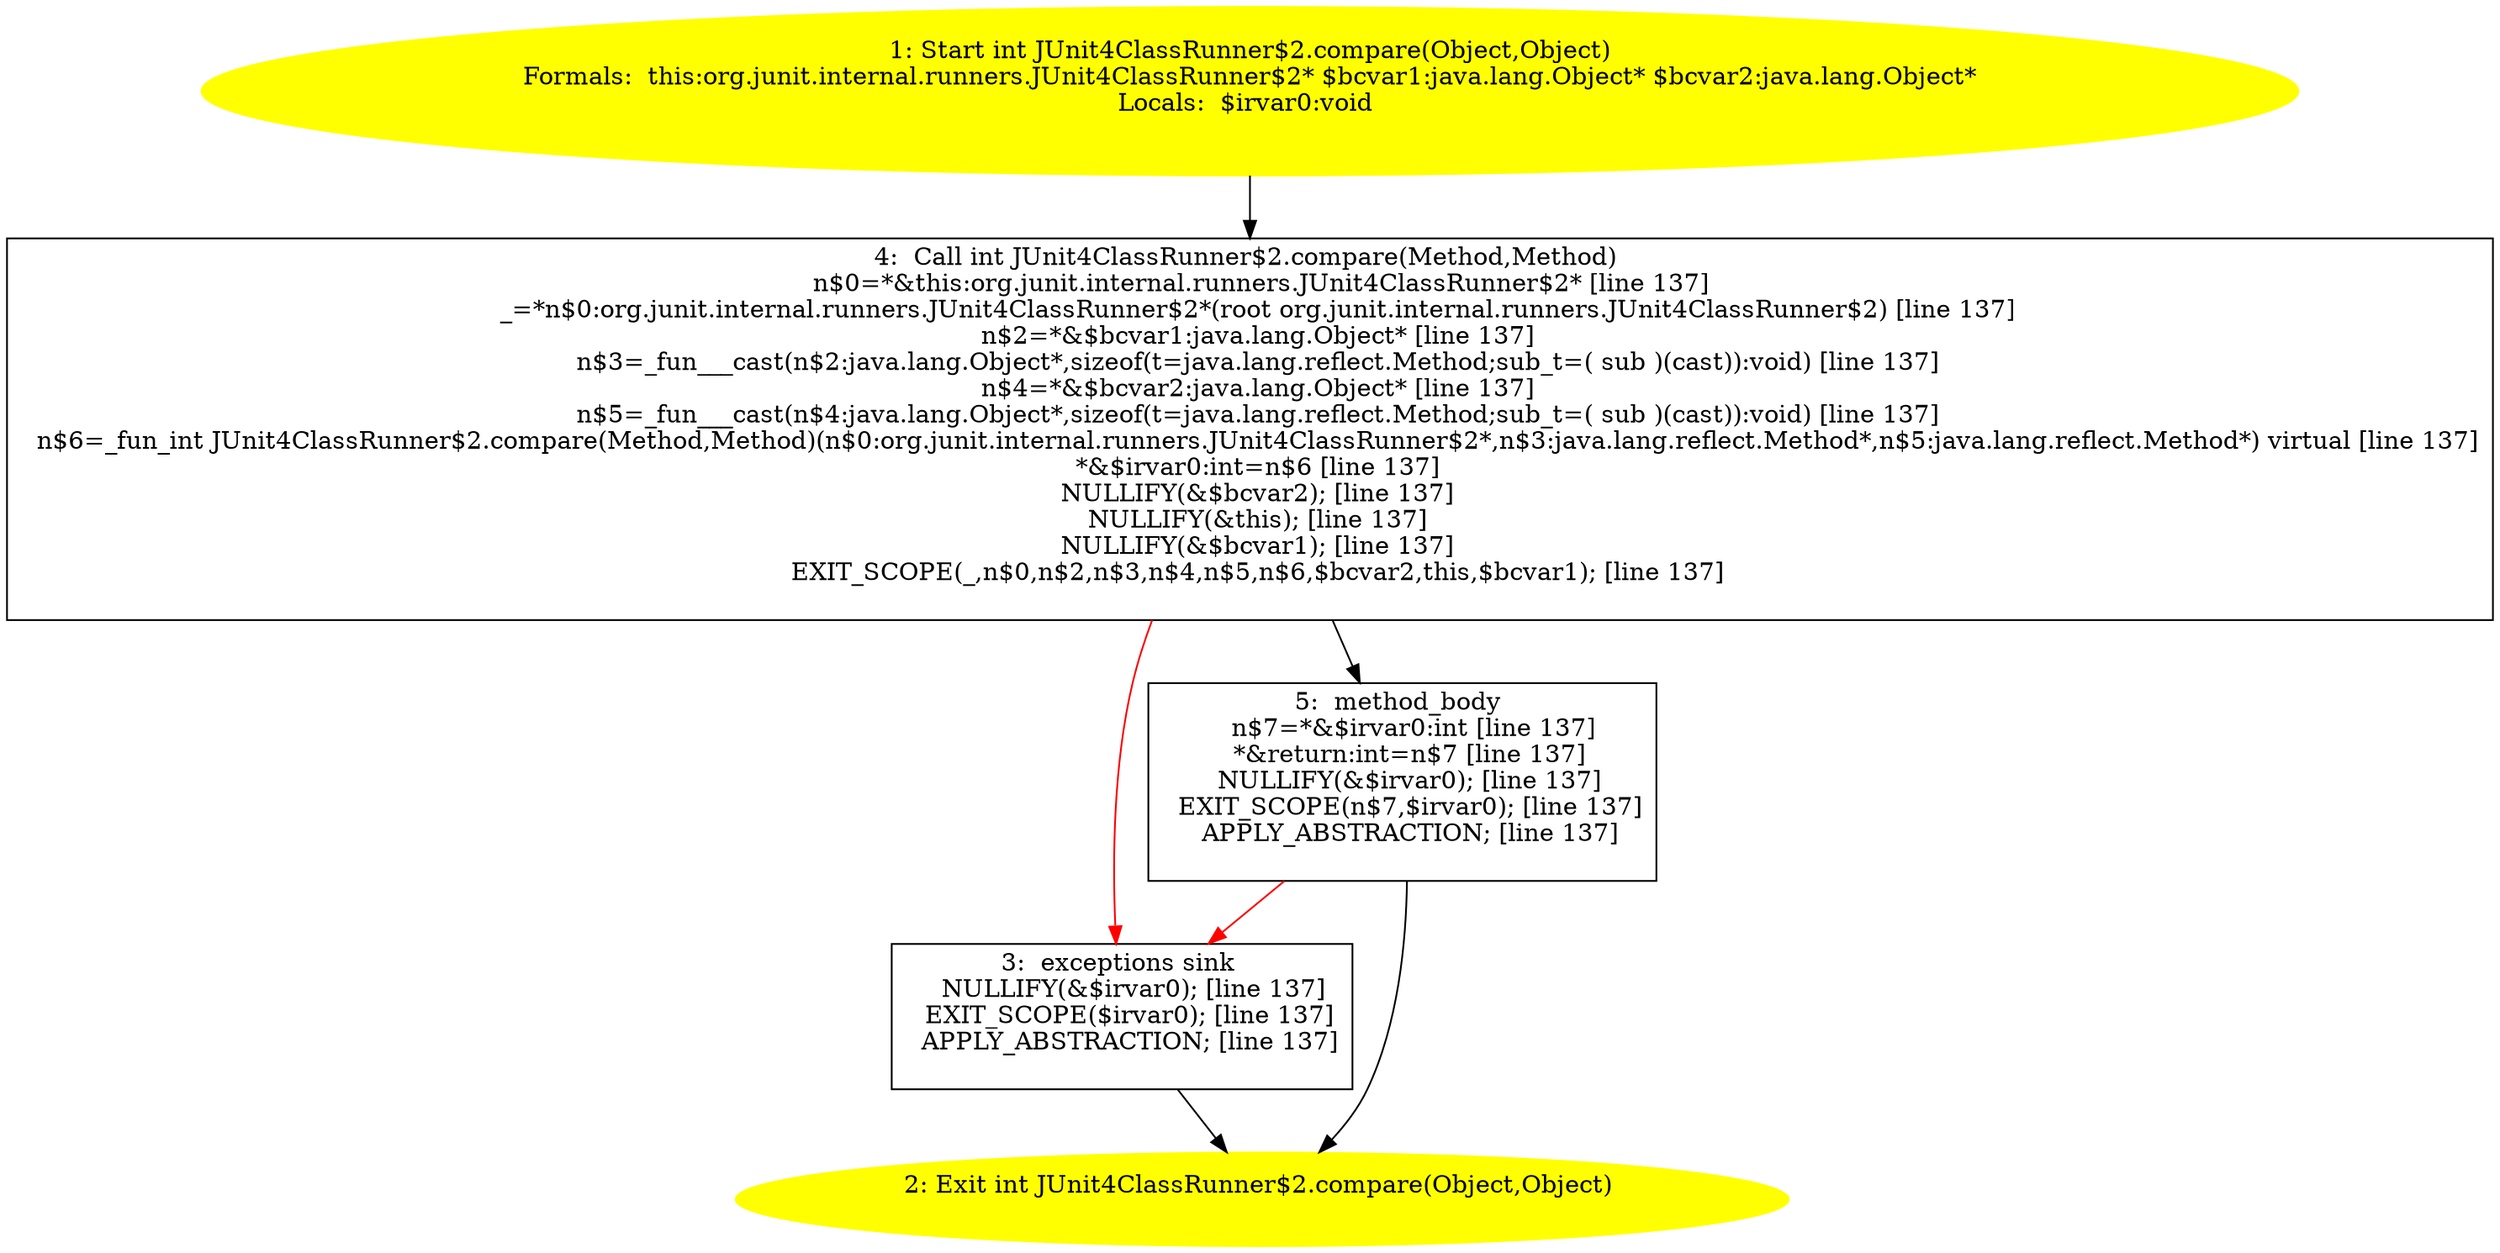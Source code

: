 /* @generated */
digraph cfg {
"org.junit.internal.runners.JUnit4ClassRunner$2.compare(java.lang.Object,java.lang.Object):int.abf5b4adf7c2a35af42367f88e677940_1" [label="1: Start int JUnit4ClassRunner$2.compare(Object,Object)\nFormals:  this:org.junit.internal.runners.JUnit4ClassRunner$2* $bcvar1:java.lang.Object* $bcvar2:java.lang.Object*\nLocals:  $irvar0:void \n  " color=yellow style=filled]
	

	 "org.junit.internal.runners.JUnit4ClassRunner$2.compare(java.lang.Object,java.lang.Object):int.abf5b4adf7c2a35af42367f88e677940_1" -> "org.junit.internal.runners.JUnit4ClassRunner$2.compare(java.lang.Object,java.lang.Object):int.abf5b4adf7c2a35af42367f88e677940_4" ;
"org.junit.internal.runners.JUnit4ClassRunner$2.compare(java.lang.Object,java.lang.Object):int.abf5b4adf7c2a35af42367f88e677940_2" [label="2: Exit int JUnit4ClassRunner$2.compare(Object,Object) \n  " color=yellow style=filled]
	

"org.junit.internal.runners.JUnit4ClassRunner$2.compare(java.lang.Object,java.lang.Object):int.abf5b4adf7c2a35af42367f88e677940_3" [label="3:  exceptions sink \n   NULLIFY(&$irvar0); [line 137]\n  EXIT_SCOPE($irvar0); [line 137]\n  APPLY_ABSTRACTION; [line 137]\n " shape="box"]
	

	 "org.junit.internal.runners.JUnit4ClassRunner$2.compare(java.lang.Object,java.lang.Object):int.abf5b4adf7c2a35af42367f88e677940_3" -> "org.junit.internal.runners.JUnit4ClassRunner$2.compare(java.lang.Object,java.lang.Object):int.abf5b4adf7c2a35af42367f88e677940_2" ;
"org.junit.internal.runners.JUnit4ClassRunner$2.compare(java.lang.Object,java.lang.Object):int.abf5b4adf7c2a35af42367f88e677940_4" [label="4:  Call int JUnit4ClassRunner$2.compare(Method,Method) \n   n$0=*&this:org.junit.internal.runners.JUnit4ClassRunner$2* [line 137]\n  _=*n$0:org.junit.internal.runners.JUnit4ClassRunner$2*(root org.junit.internal.runners.JUnit4ClassRunner$2) [line 137]\n  n$2=*&$bcvar1:java.lang.Object* [line 137]\n  n$3=_fun___cast(n$2:java.lang.Object*,sizeof(t=java.lang.reflect.Method;sub_t=( sub )(cast)):void) [line 137]\n  n$4=*&$bcvar2:java.lang.Object* [line 137]\n  n$5=_fun___cast(n$4:java.lang.Object*,sizeof(t=java.lang.reflect.Method;sub_t=( sub )(cast)):void) [line 137]\n  n$6=_fun_int JUnit4ClassRunner$2.compare(Method,Method)(n$0:org.junit.internal.runners.JUnit4ClassRunner$2*,n$3:java.lang.reflect.Method*,n$5:java.lang.reflect.Method*) virtual [line 137]\n  *&$irvar0:int=n$6 [line 137]\n  NULLIFY(&$bcvar2); [line 137]\n  NULLIFY(&this); [line 137]\n  NULLIFY(&$bcvar1); [line 137]\n  EXIT_SCOPE(_,n$0,n$2,n$3,n$4,n$5,n$6,$bcvar2,this,$bcvar1); [line 137]\n " shape="box"]
	

	 "org.junit.internal.runners.JUnit4ClassRunner$2.compare(java.lang.Object,java.lang.Object):int.abf5b4adf7c2a35af42367f88e677940_4" -> "org.junit.internal.runners.JUnit4ClassRunner$2.compare(java.lang.Object,java.lang.Object):int.abf5b4adf7c2a35af42367f88e677940_5" ;
	 "org.junit.internal.runners.JUnit4ClassRunner$2.compare(java.lang.Object,java.lang.Object):int.abf5b4adf7c2a35af42367f88e677940_4" -> "org.junit.internal.runners.JUnit4ClassRunner$2.compare(java.lang.Object,java.lang.Object):int.abf5b4adf7c2a35af42367f88e677940_3" [color="red" ];
"org.junit.internal.runners.JUnit4ClassRunner$2.compare(java.lang.Object,java.lang.Object):int.abf5b4adf7c2a35af42367f88e677940_5" [label="5:  method_body \n   n$7=*&$irvar0:int [line 137]\n  *&return:int=n$7 [line 137]\n  NULLIFY(&$irvar0); [line 137]\n  EXIT_SCOPE(n$7,$irvar0); [line 137]\n  APPLY_ABSTRACTION; [line 137]\n " shape="box"]
	

	 "org.junit.internal.runners.JUnit4ClassRunner$2.compare(java.lang.Object,java.lang.Object):int.abf5b4adf7c2a35af42367f88e677940_5" -> "org.junit.internal.runners.JUnit4ClassRunner$2.compare(java.lang.Object,java.lang.Object):int.abf5b4adf7c2a35af42367f88e677940_2" ;
	 "org.junit.internal.runners.JUnit4ClassRunner$2.compare(java.lang.Object,java.lang.Object):int.abf5b4adf7c2a35af42367f88e677940_5" -> "org.junit.internal.runners.JUnit4ClassRunner$2.compare(java.lang.Object,java.lang.Object):int.abf5b4adf7c2a35af42367f88e677940_3" [color="red" ];
}
